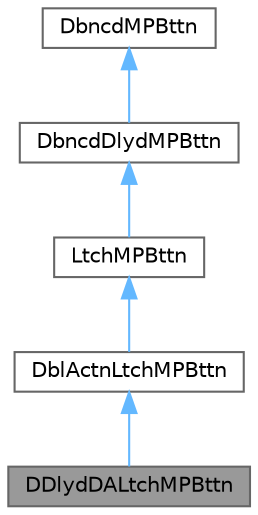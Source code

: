 digraph "DDlydDALtchMPBttn"
{
 // LATEX_PDF_SIZE
  bgcolor="transparent";
  edge [fontname=Helvetica,fontsize=10,labelfontname=Helvetica,labelfontsize=10];
  node [fontname=Helvetica,fontsize=10,shape=box,height=0.2,width=0.4];
  Node1 [id="Node000001",label="DDlydDALtchMPBttn",height=0.2,width=0.4,color="gray40", fillcolor="grey60", style="filled", fontcolor="black",tooltip="Models a Debounced Delayed Double Action Latched MPB combo switch (Debounced Delayed DALDD-MPB - DD-D..."];
  Node2 -> Node1 [id="edge1_Node000001_Node000002",dir="back",color="steelblue1",style="solid",tooltip=" "];
  Node2 [id="Node000002",label="DblActnLtchMPBttn",height=0.2,width=0.4,color="gray40", fillcolor="white", style="filled",URL="$class_dbl_actn_ltch_m_p_bttn.html",tooltip="Abstract class, base to model Double Action LDD-MPBs (DALDD-MPBs)."];
  Node3 -> Node2 [id="edge2_Node000002_Node000003",dir="back",color="steelblue1",style="solid",tooltip=" "];
  Node3 [id="Node000003",label="LtchMPBttn",height=0.2,width=0.4,color="gray40", fillcolor="white", style="filled",URL="$class_ltch_m_p_bttn.html",tooltip="Abstract class, base to model Latched Debounced Delayed MPBs (LDD-MPB)."];
  Node4 -> Node3 [id="edge3_Node000003_Node000004",dir="back",color="steelblue1",style="solid",tooltip=" "];
  Node4 [id="Node000004",label="DbncdDlydMPBttn",height=0.2,width=0.4,color="gray40", fillcolor="white", style="filled",URL="$class_dbncd_dlyd_m_p_bttn.html",tooltip="Models a Debounced Delayed MPB (DD-MPB)."];
  Node5 -> Node4 [id="edge4_Node000004_Node000005",dir="back",color="steelblue1",style="solid",tooltip=" "];
  Node5 [id="Node000005",label="DbncdMPBttn",height=0.2,width=0.4,color="gray40", fillcolor="white", style="filled",URL="$class_dbncd_m_p_bttn.html",tooltip="Base class, models a Debounced Momentary Push Button (D-MPB)."];
}
